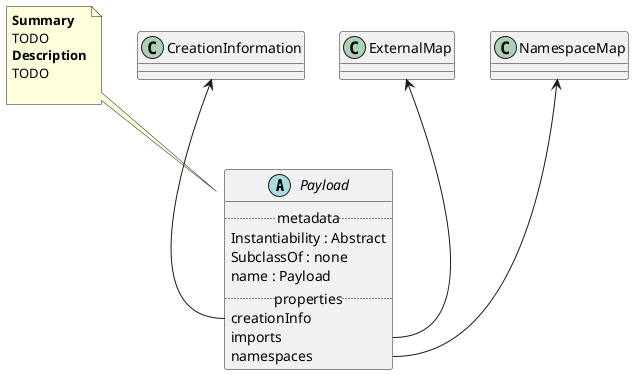 @startuml
abstract Payload {
.. metadata ..
    Instantiability : Abstract
    SubclassOf : none
    name : Payload
.. properties ..
    creationInfo
    imports
    namespaces
}
note top of Payload
<b>Summary</b>
TODO
<b>Description</b>
TODO

end note
"CreationInformation" <-- "Payload::creationInfo"
"ExternalMap" <-- "Payload::imports"
"NamespaceMap" <-- "Payload::namespaces"
@enduml
